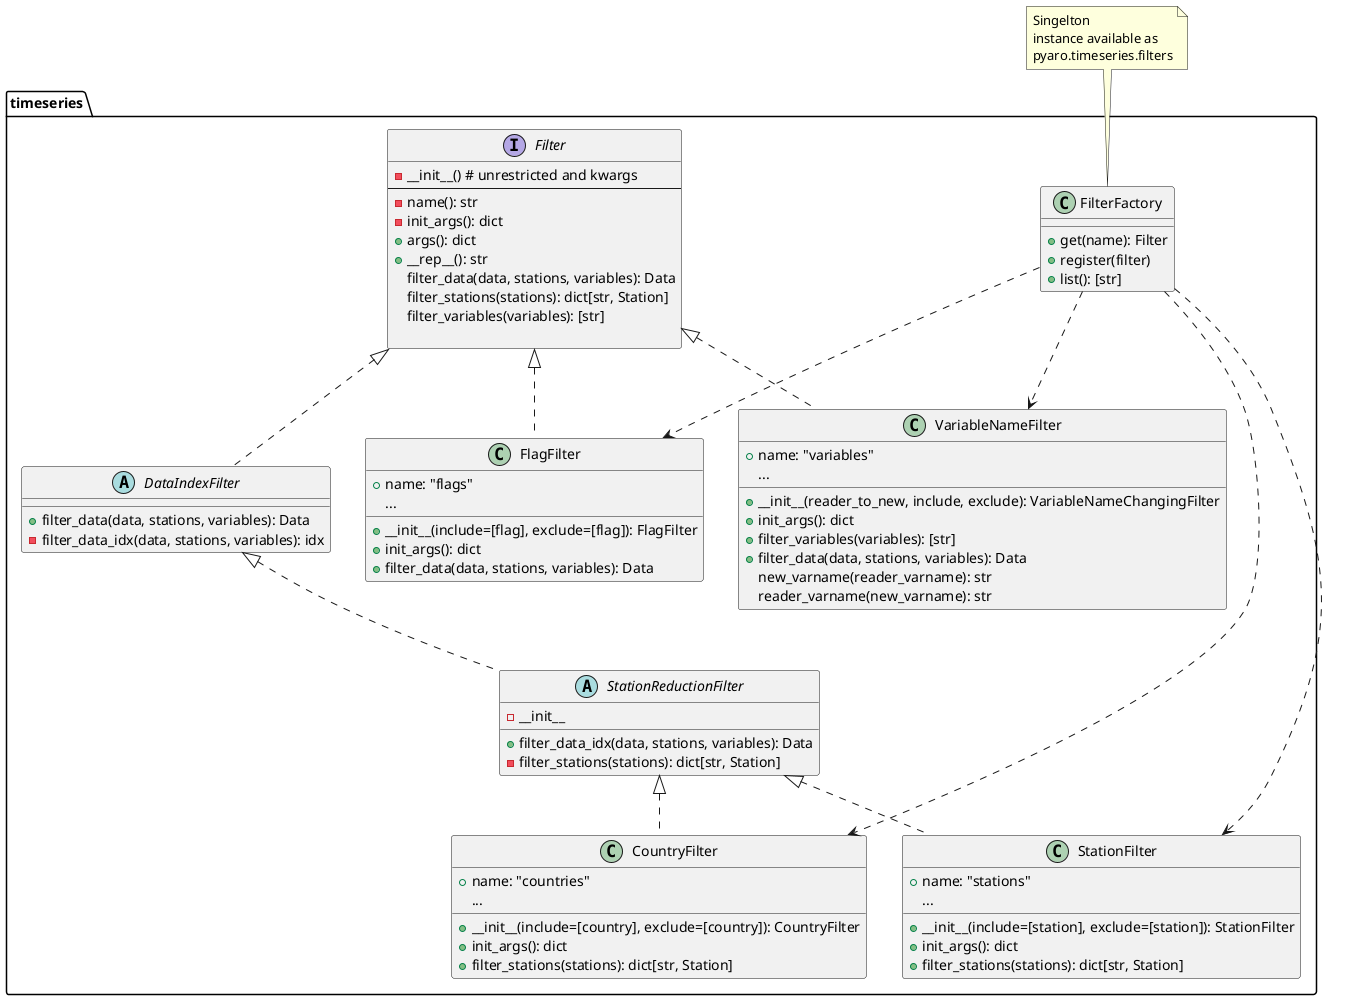 @startuml Filter

class timeseries.FilterFactory {
    +get(name): Filter
    +register(filter)
    +list(): [str]
}
note top of timeseries.FilterFactory
  Singelton
  instance available as
  pyaro.timeseries.filters
end note

interface timeseries.Filter {
  - __init__() # unrestricted and kwargs
  --
  - name(): str
  - init_args(): dict
  + args(): dict
  + __rep__(): str
   filter_data(data, stations, variables): Data
   filter_stations(stations): dict[str, Station]
   filter_variables(variables): [str]

}

class timeseries.VariableNameFilter {
  + __init__(reader_to_new, include, exclude): VariableNameChangingFilter
  + name: "variables"
  + init_args(): dict
  + filter_variables(variables): [str]
  + filter_data(data, stations, variables): Data
    new_varname(reader_varname): str
    reader_varname(new_varname): str
  ...
}

abstract class timeseries.DataIndexFilter {
  + filter_data(data, stations, variables): Data
  - filter_data_idx(data, stations, variables): idx
}


abstract class timeseries.StationReductionFilter {
  - __init__
  + filter_data_idx(data, stations, variables): Data
  - filter_stations(stations): dict[str, Station]
}

class timeseries.StationFilter {
  + __init__(include=[station], exclude=[station]): StationFilter
  + name: "stations"
  + init_args(): dict
  + filter_stations(stations): dict[str, Station]
  ...
}

class timeseries.CountryFilter {
  + __init__(include=[country], exclude=[country]): CountryFilter
  + name: "countries"
  + init_args(): dict
  + filter_stations(stations): dict[str, Station]
  ...
}

class timeseries.FlagFilter {
  + __init__(include=[flag], exclude=[flag]): FlagFilter
  + name: "flags"
  + init_args(): dict
  + filter_data(data, stations, variables): Data
  ...
}


timeseries.Filter <|.. timeseries.VariableNameFilter
timeseries.Filter <|.. timeseries.DataIndexFilter
timeseries.DataIndexFilter <|.. timeseries.StationReductionFilter
timeseries.StationReductionFilter <|.. timeseries.StationFilter
timeseries.StationReductionFilter <|.. timeseries.CountryFilter
timeseries.Filter <|.. timeseries.FlagFilter

timeseries.FilterFactory ..> timeseries.VariableNameFilter
timeseries.FilterFactory ..> timeseries.StationFilter
timeseries.FilterFactory ..> timeseries.CountryFilter
timeseries.FilterFactory ..> timeseries.FlagFilter
